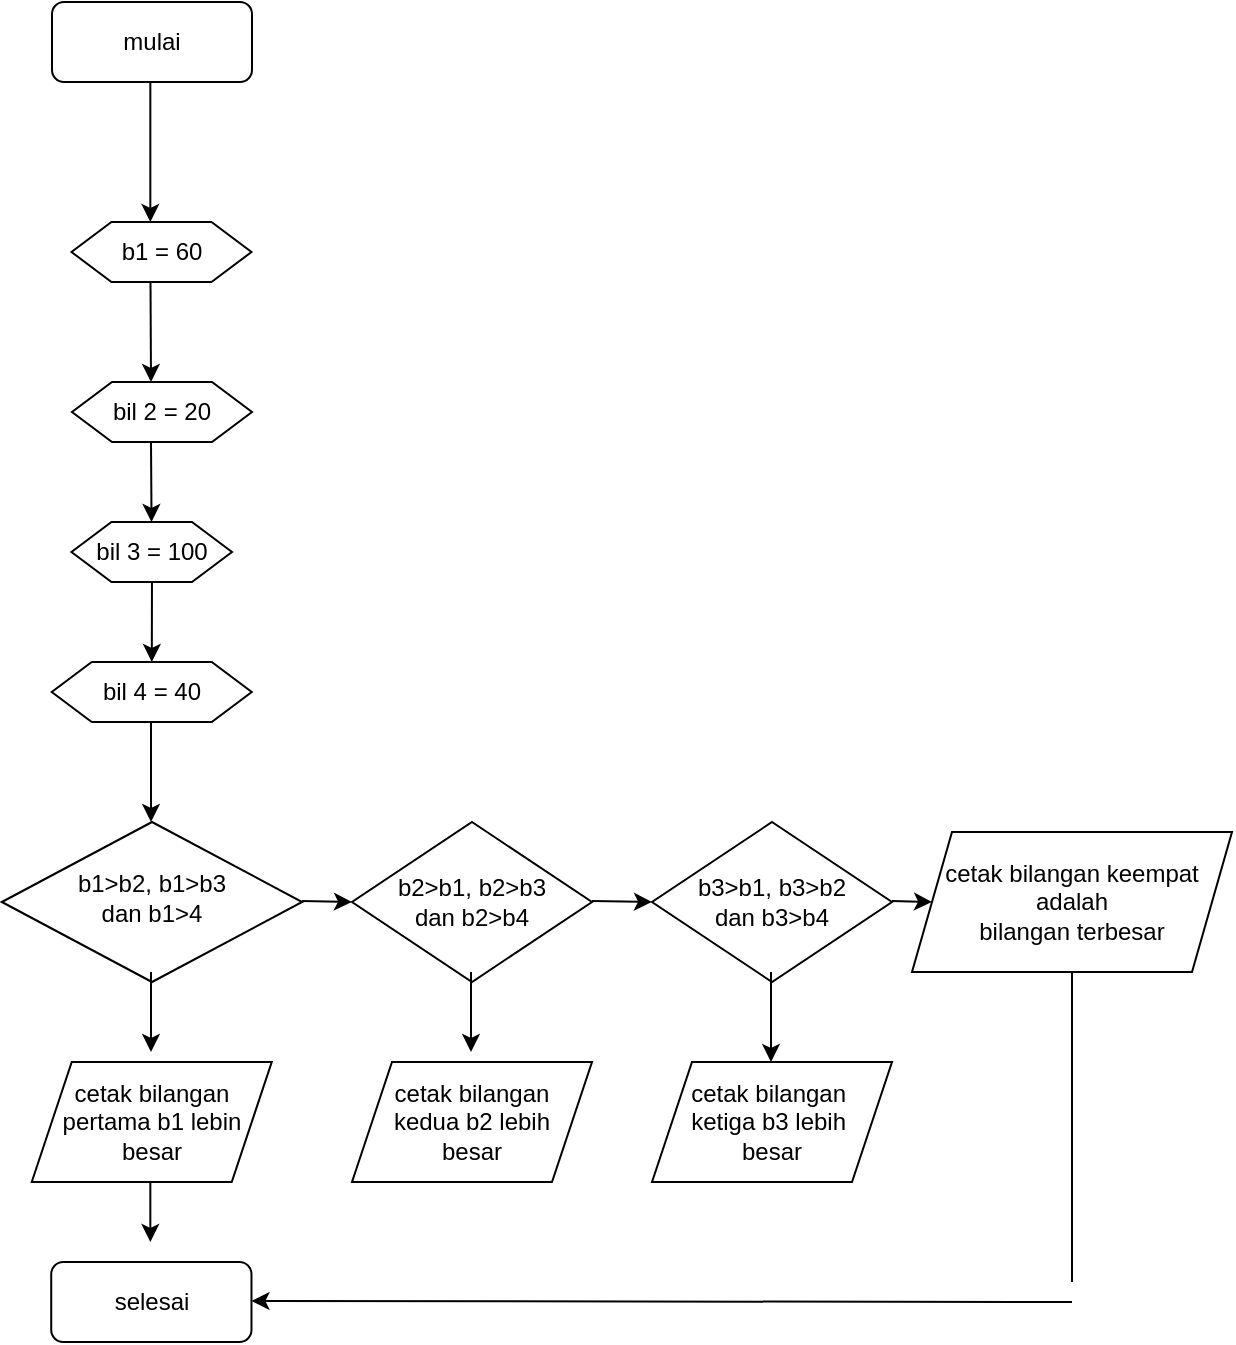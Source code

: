 <mxfile version="24.2.1" type="github">
  <diagram id="C5RBs43oDa-KdzZeNtuy" name="Page-1">
    <mxGraphModel dx="832" dy="481" grid="1" gridSize="10" guides="1" tooltips="1" connect="1" arrows="1" fold="1" page="1" pageScale="1" pageWidth="827" pageHeight="1169" math="0" shadow="0">
      <root>
        <mxCell id="WIyWlLk6GJQsqaUBKTNV-0" />
        <mxCell id="WIyWlLk6GJQsqaUBKTNV-1" parent="WIyWlLk6GJQsqaUBKTNV-0" />
        <mxCell id="WIyWlLk6GJQsqaUBKTNV-10" value="b1&amp;gt;b2, b1&amp;gt;b3&lt;div&gt;dan b1&amp;gt;4&lt;/div&gt;" style="rhombus;whiteSpace=wrap;html=1;shadow=0;fontFamily=Helvetica;fontSize=12;align=center;strokeWidth=1;spacing=6;spacingTop=-4;" parent="WIyWlLk6GJQsqaUBKTNV-1" vertex="1">
          <mxGeometry x="144.94" y="480" width="150.13" height="80" as="geometry" />
        </mxCell>
        <mxCell id="ir-A_rELsuilx3-2aqR4-0" value="mulai" style="rounded=1;whiteSpace=wrap;html=1;" vertex="1" parent="WIyWlLk6GJQsqaUBKTNV-1">
          <mxGeometry x="170" y="70" width="100" height="40" as="geometry" />
        </mxCell>
        <mxCell id="ir-A_rELsuilx3-2aqR4-2" value="b1 = 60" style="shape=hexagon;perimeter=hexagonPerimeter2;whiteSpace=wrap;html=1;fixedSize=1;" vertex="1" parent="WIyWlLk6GJQsqaUBKTNV-1">
          <mxGeometry x="179.74" y="180" width="90" height="30" as="geometry" />
        </mxCell>
        <mxCell id="ir-A_rELsuilx3-2aqR4-4" value="" style="endArrow=classic;html=1;rounded=0;" edge="1" parent="WIyWlLk6GJQsqaUBKTNV-1" target="ir-A_rELsuilx3-2aqR4-9">
          <mxGeometry width="50" height="50" relative="1" as="geometry">
            <mxPoint x="219.5" y="360" as="sourcePoint" />
            <mxPoint x="219.5" y="440" as="targetPoint" />
            <Array as="points">
              <mxPoint x="220" y="350" />
            </Array>
          </mxGeometry>
        </mxCell>
        <mxCell id="ir-A_rELsuilx3-2aqR4-5" value="" style="endArrow=classic;html=1;rounded=0;exitX=0.439;exitY=1;exitDx=0;exitDy=0;exitPerimeter=0;" edge="1" parent="WIyWlLk6GJQsqaUBKTNV-1" source="ir-A_rELsuilx3-2aqR4-2">
          <mxGeometry width="50" height="50" relative="1" as="geometry">
            <mxPoint x="220" y="210" as="sourcePoint" />
            <mxPoint x="219.5" y="260" as="targetPoint" />
          </mxGeometry>
        </mxCell>
        <mxCell id="ir-A_rELsuilx3-2aqR4-6" value="bil 2 = 20" style="shape=hexagon;perimeter=hexagonPerimeter2;whiteSpace=wrap;html=1;fixedSize=1;" vertex="1" parent="WIyWlLk6GJQsqaUBKTNV-1">
          <mxGeometry x="180" y="260" width="90" height="30" as="geometry" />
        </mxCell>
        <mxCell id="ir-A_rELsuilx3-2aqR4-7" value="" style="endArrow=classic;html=1;rounded=0;" edge="1" parent="WIyWlLk6GJQsqaUBKTNV-1" target="ir-A_rELsuilx3-2aqR4-8">
          <mxGeometry width="50" height="50" relative="1" as="geometry">
            <mxPoint x="219.5" y="290" as="sourcePoint" />
            <mxPoint x="219.5" y="340" as="targetPoint" />
          </mxGeometry>
        </mxCell>
        <mxCell id="ir-A_rELsuilx3-2aqR4-8" value="bil 3 = 100" style="shape=hexagon;perimeter=hexagonPerimeter2;whiteSpace=wrap;html=1;fixedSize=1;" vertex="1" parent="WIyWlLk6GJQsqaUBKTNV-1">
          <mxGeometry x="179.74" y="330" width="80.25" height="30" as="geometry" />
        </mxCell>
        <mxCell id="ir-A_rELsuilx3-2aqR4-9" value="bil 4 = 40" style="shape=hexagon;perimeter=hexagonPerimeter2;whiteSpace=wrap;html=1;fixedSize=1;" vertex="1" parent="WIyWlLk6GJQsqaUBKTNV-1">
          <mxGeometry x="169.87" y="400" width="100" height="30" as="geometry" />
        </mxCell>
        <mxCell id="ir-A_rELsuilx3-2aqR4-12" value="" style="endArrow=classic;html=1;rounded=0;" edge="1" parent="WIyWlLk6GJQsqaUBKTNV-1">
          <mxGeometry width="50" height="50" relative="1" as="geometry">
            <mxPoint x="219.5" y="430" as="sourcePoint" />
            <mxPoint x="219.5" y="480" as="targetPoint" />
          </mxGeometry>
        </mxCell>
        <mxCell id="ir-A_rELsuilx3-2aqR4-15" value="" style="endArrow=classic;html=1;rounded=0;" edge="1" parent="WIyWlLk6GJQsqaUBKTNV-1">
          <mxGeometry width="50" height="50" relative="1" as="geometry">
            <mxPoint x="295.07" y="519.5" as="sourcePoint" />
            <mxPoint x="320" y="520" as="targetPoint" />
          </mxGeometry>
        </mxCell>
        <mxCell id="ir-A_rELsuilx3-2aqR4-16" value="b2&amp;gt;b1, b2&amp;gt;b3&lt;div&gt;dan b2&amp;gt;b4&lt;/div&gt;" style="rhombus;whiteSpace=wrap;html=1;" vertex="1" parent="WIyWlLk6GJQsqaUBKTNV-1">
          <mxGeometry x="320" y="480" width="120" height="80" as="geometry" />
        </mxCell>
        <mxCell id="ir-A_rELsuilx3-2aqR4-17" value="" style="endArrow=classic;html=1;rounded=0;" edge="1" parent="WIyWlLk6GJQsqaUBKTNV-1">
          <mxGeometry width="50" height="50" relative="1" as="geometry">
            <mxPoint x="440" y="519.5" as="sourcePoint" />
            <mxPoint x="470" y="520" as="targetPoint" />
          </mxGeometry>
        </mxCell>
        <mxCell id="ir-A_rELsuilx3-2aqR4-18" value="b3&amp;gt;b1, b3&amp;gt;b2&lt;div&gt;dan b3&amp;gt;b4&lt;/div&gt;" style="rhombus;whiteSpace=wrap;html=1;" vertex="1" parent="WIyWlLk6GJQsqaUBKTNV-1">
          <mxGeometry x="470" y="480" width="120" height="80" as="geometry" />
        </mxCell>
        <mxCell id="ir-A_rELsuilx3-2aqR4-19" value="" style="endArrow=classic;html=1;rounded=0;" edge="1" parent="WIyWlLk6GJQsqaUBKTNV-1">
          <mxGeometry width="50" height="50" relative="1" as="geometry">
            <mxPoint x="590" y="519.5" as="sourcePoint" />
            <mxPoint x="610" y="520" as="targetPoint" />
          </mxGeometry>
        </mxCell>
        <mxCell id="ir-A_rELsuilx3-2aqR4-21" value="cetak bilangan keempat adalah&lt;div&gt;bilangan terbesar&lt;/div&gt;" style="shape=parallelogram;perimeter=parallelogramPerimeter;whiteSpace=wrap;html=1;fixedSize=1;" vertex="1" parent="WIyWlLk6GJQsqaUBKTNV-1">
          <mxGeometry x="600" y="485" width="160" height="70" as="geometry" />
        </mxCell>
        <mxCell id="ir-A_rELsuilx3-2aqR4-22" value="" style="endArrow=classic;html=1;rounded=0;" edge="1" parent="WIyWlLk6GJQsqaUBKTNV-1">
          <mxGeometry width="50" height="50" relative="1" as="geometry">
            <mxPoint x="219.5" y="555" as="sourcePoint" />
            <mxPoint x="219.5" y="595" as="targetPoint" />
          </mxGeometry>
        </mxCell>
        <mxCell id="ir-A_rELsuilx3-2aqR4-24" value="cetak bilangan&lt;div&gt;pertama b1 lebin&lt;/div&gt;&lt;div&gt;besar&lt;/div&gt;" style="shape=parallelogram;perimeter=parallelogramPerimeter;whiteSpace=wrap;html=1;fixedSize=1;" vertex="1" parent="WIyWlLk6GJQsqaUBKTNV-1">
          <mxGeometry x="159.87" y="600" width="120" height="60" as="geometry" />
        </mxCell>
        <mxCell id="ir-A_rELsuilx3-2aqR4-25" value="" style="endArrow=classic;html=1;rounded=0;" edge="1" parent="WIyWlLk6GJQsqaUBKTNV-1">
          <mxGeometry width="50" height="50" relative="1" as="geometry">
            <mxPoint x="379.5" y="555" as="sourcePoint" />
            <mxPoint x="379.5" y="595" as="targetPoint" />
          </mxGeometry>
        </mxCell>
        <mxCell id="ir-A_rELsuilx3-2aqR4-26" value="cetak bilangan&lt;div&gt;kedua b2 lebih&lt;/div&gt;&lt;div&gt;besar&lt;/div&gt;" style="shape=parallelogram;perimeter=parallelogramPerimeter;whiteSpace=wrap;html=1;fixedSize=1;" vertex="1" parent="WIyWlLk6GJQsqaUBKTNV-1">
          <mxGeometry x="320" y="600" width="120" height="60" as="geometry" />
        </mxCell>
        <mxCell id="ir-A_rELsuilx3-2aqR4-27" value="" style="endArrow=classic;html=1;rounded=0;" edge="1" parent="WIyWlLk6GJQsqaUBKTNV-1">
          <mxGeometry width="50" height="50" relative="1" as="geometry">
            <mxPoint x="529.5" y="555" as="sourcePoint" />
            <mxPoint x="529.5" y="600" as="targetPoint" />
          </mxGeometry>
        </mxCell>
        <mxCell id="ir-A_rELsuilx3-2aqR4-28" value="cetak bilangan&amp;nbsp;&lt;div&gt;ketiga b3 lebih&amp;nbsp;&lt;/div&gt;&lt;div&gt;besar&lt;/div&gt;" style="shape=parallelogram;perimeter=parallelogramPerimeter;whiteSpace=wrap;html=1;fixedSize=1;" vertex="1" parent="WIyWlLk6GJQsqaUBKTNV-1">
          <mxGeometry x="470" y="600" width="120" height="60" as="geometry" />
        </mxCell>
        <mxCell id="ir-A_rELsuilx3-2aqR4-29" value="selesai" style="rounded=1;whiteSpace=wrap;html=1;" vertex="1" parent="WIyWlLk6GJQsqaUBKTNV-1">
          <mxGeometry x="169.61" y="700" width="100.13" height="40" as="geometry" />
        </mxCell>
        <mxCell id="ir-A_rELsuilx3-2aqR4-30" value="" style="endArrow=classic;html=1;rounded=0;" edge="1" parent="WIyWlLk6GJQsqaUBKTNV-1">
          <mxGeometry width="50" height="50" relative="1" as="geometry">
            <mxPoint x="219.17" y="660" as="sourcePoint" />
            <mxPoint x="219.17" y="690" as="targetPoint" />
          </mxGeometry>
        </mxCell>
        <mxCell id="ir-A_rELsuilx3-2aqR4-31" value="" style="endArrow=classic;html=1;rounded=0;" edge="1" parent="WIyWlLk6GJQsqaUBKTNV-1">
          <mxGeometry width="50" height="50" relative="1" as="geometry">
            <mxPoint x="680" y="720" as="sourcePoint" />
            <mxPoint x="269.74" y="719.5" as="targetPoint" />
          </mxGeometry>
        </mxCell>
        <mxCell id="ir-A_rELsuilx3-2aqR4-32" value="" style="endArrow=none;html=1;rounded=0;entryX=0.5;entryY=1;entryDx=0;entryDy=0;" edge="1" parent="WIyWlLk6GJQsqaUBKTNV-1" target="ir-A_rELsuilx3-2aqR4-21">
          <mxGeometry width="50" height="50" relative="1" as="geometry">
            <mxPoint x="680" y="710" as="sourcePoint" />
            <mxPoint x="730" y="640" as="targetPoint" />
            <Array as="points">
              <mxPoint x="680" y="710" />
            </Array>
          </mxGeometry>
        </mxCell>
        <mxCell id="ir-A_rELsuilx3-2aqR4-33" value="" style="endArrow=classic;html=1;rounded=0;" edge="1" parent="WIyWlLk6GJQsqaUBKTNV-1">
          <mxGeometry width="50" height="50" relative="1" as="geometry">
            <mxPoint x="219.17" y="110" as="sourcePoint" />
            <mxPoint x="219.17" y="180" as="targetPoint" />
          </mxGeometry>
        </mxCell>
      </root>
    </mxGraphModel>
  </diagram>
</mxfile>
